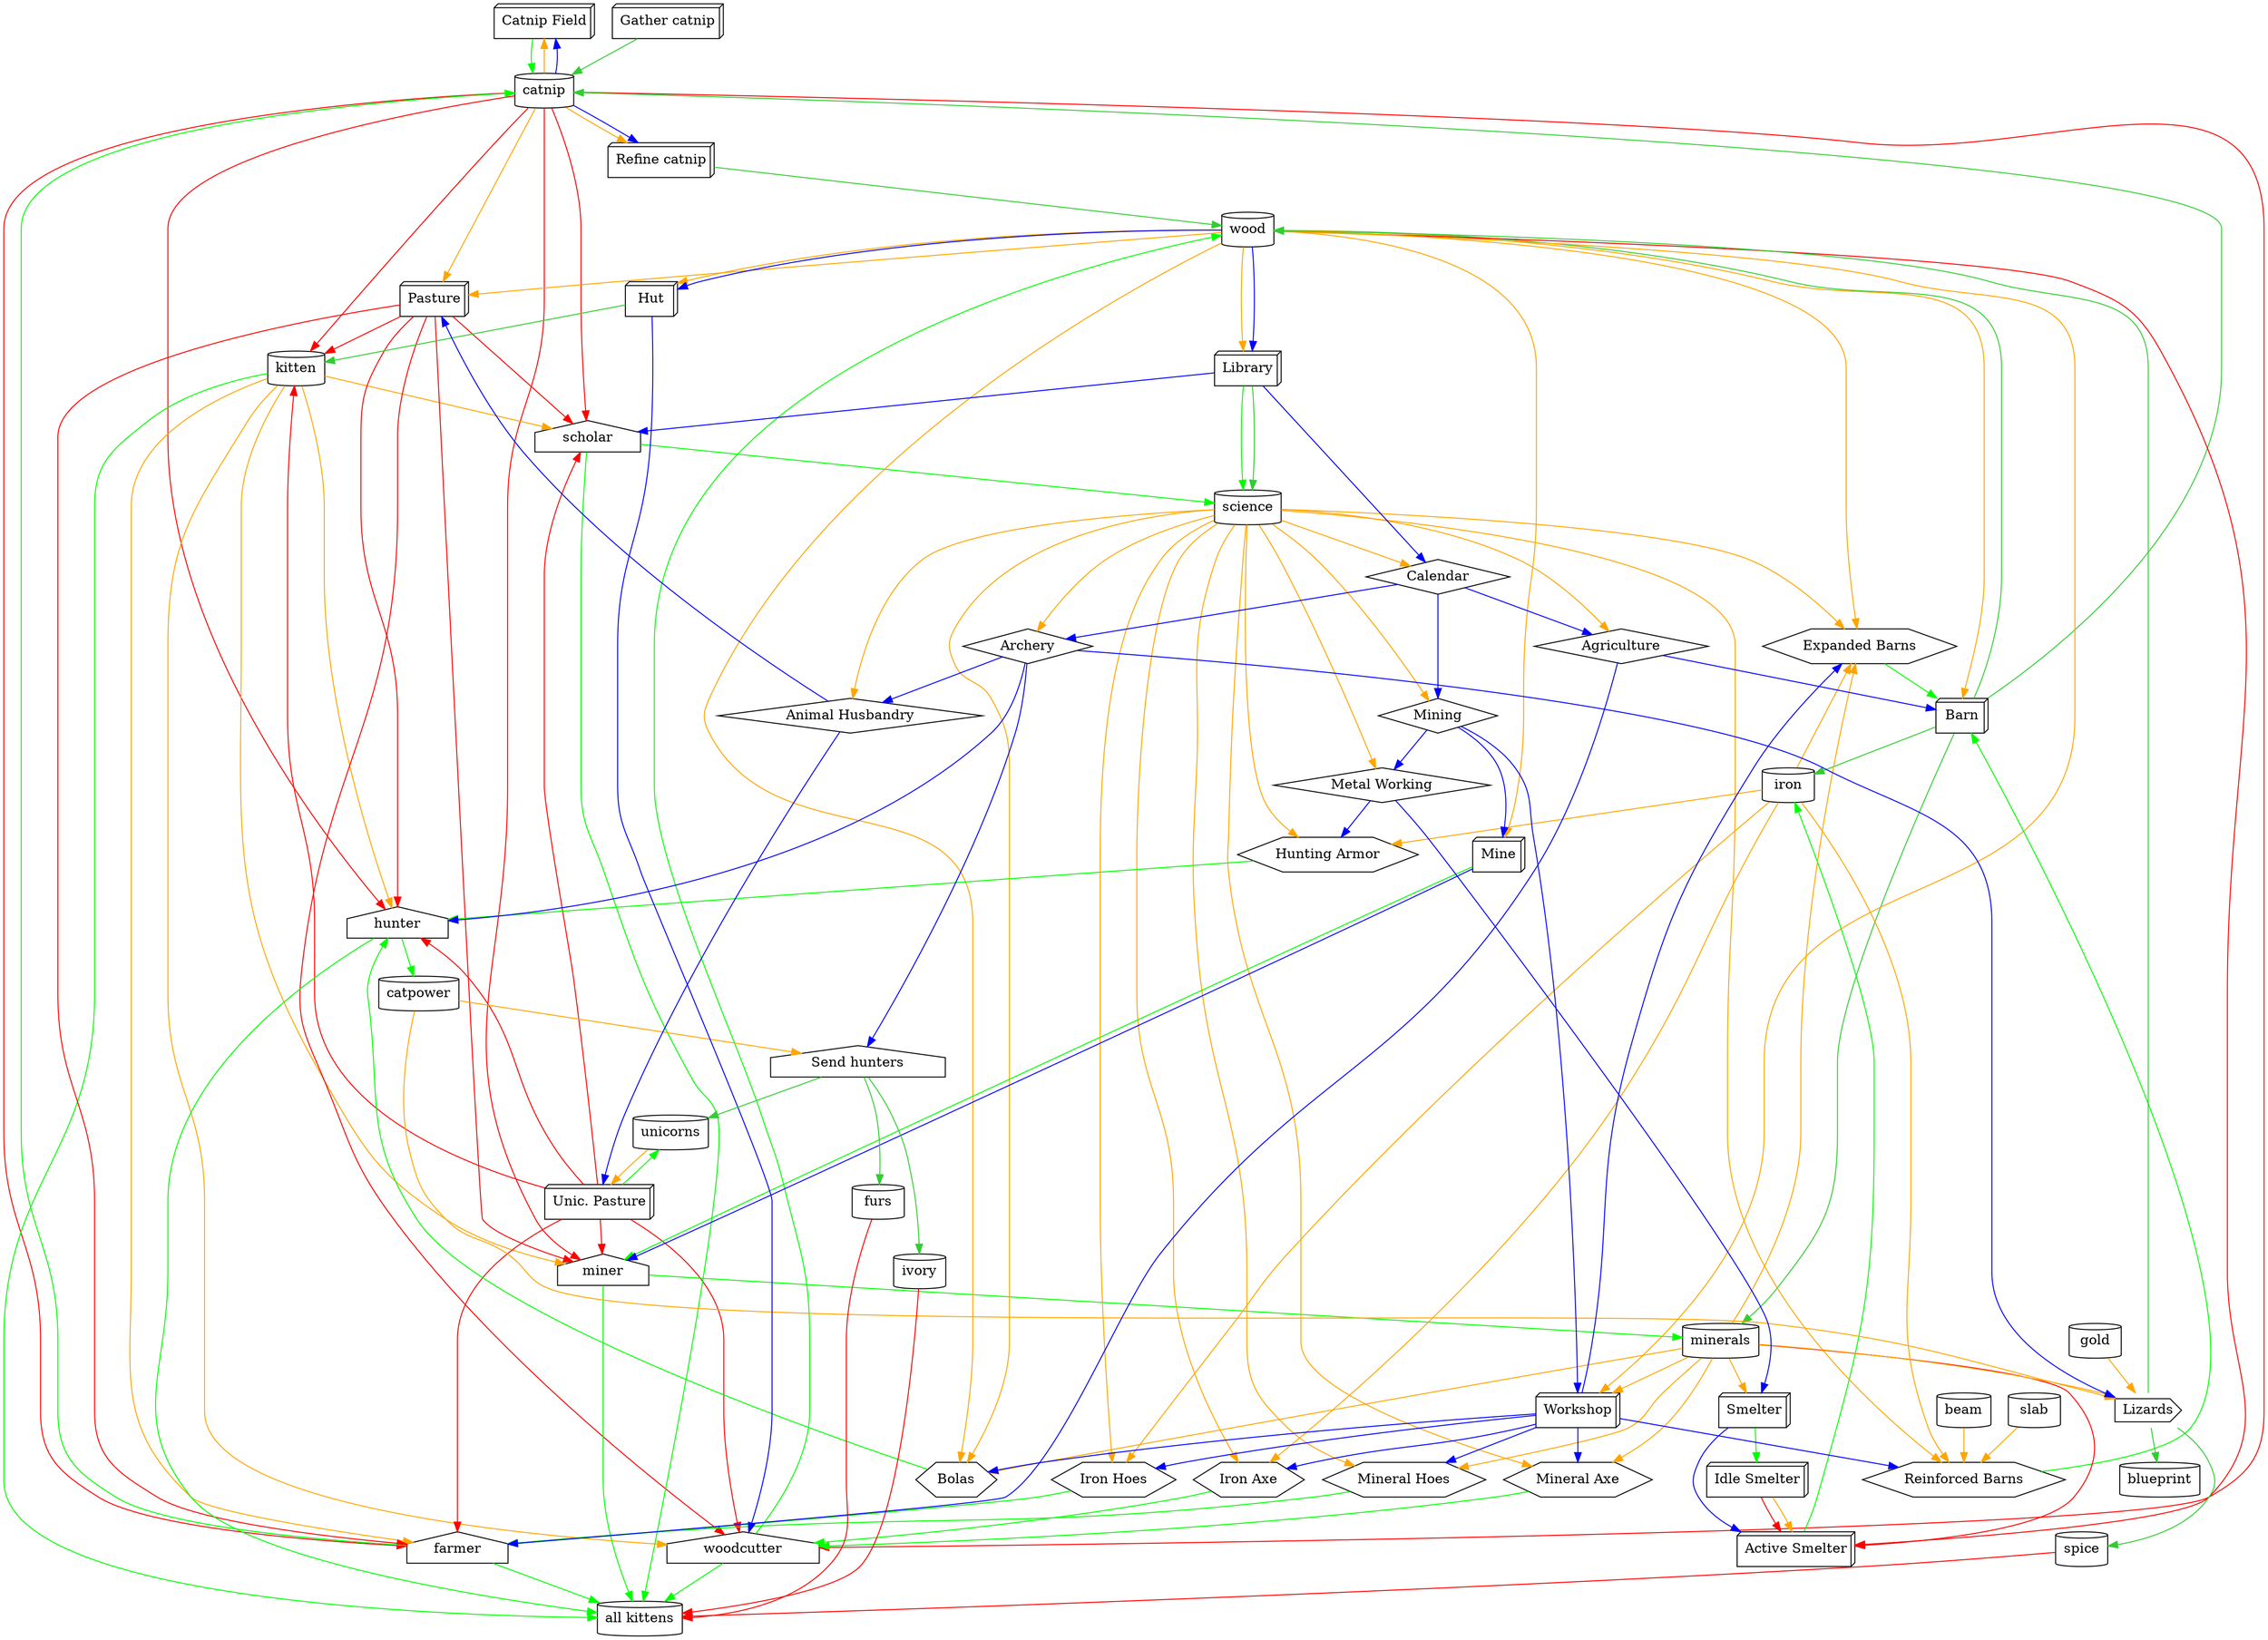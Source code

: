 digraph {
  "Catnip Field" -> "catnip" [color="green"];
  "catnip" -> "kitten" [color="red"];
  "Pasture" -> "kitten" [color="red"];
  "Unic. Pasture" -> "kitten" [color="red"];
  "catnip" -> "woodcutter" [color="red"];
  "Pasture" -> "woodcutter" [color="red"];
  "Unic. Pasture" -> "woodcutter" [color="red"];
  "catnip" -> "scholar" [color="red"];
  "Pasture" -> "scholar" [color="red"];
  "Unic. Pasture" -> "scholar" [color="red"];
  "catnip" -> "farmer" [color="red"];
  "Pasture" -> "farmer" [color="red"];
  "Unic. Pasture" -> "farmer" [color="red"];
  "catnip" -> "hunter" [color="red"];
  "Pasture" -> "hunter" [color="red"];
  "Unic. Pasture" -> "hunter" [color="red"];
  "catnip" -> "miner" [color="red"];
  "Pasture" -> "miner" [color="red"];
  "Unic. Pasture" -> "miner" [color="red"];
  "farmer" -> "catnip" [color="green"];
  "Mineral Hoes" -> "farmer" [color="green"];
  "Iron Hoes" -> "farmer" [color="green"];
  "Barn" -> "catnip" [color="limegreen"];
  "woodcutter" -> "wood" [color="green"];
  "Mineral Axe" -> "woodcutter" [color="green"];
  "Iron Axe" -> "woodcutter" [color="green"];
  "wood" -> "Active Smelter" [color="red"];
  "Barn" -> "wood" [color="limegreen"];
  "Expanded Barns" -> "Barn" [color="green"];
  "Reinforced Barns" -> "Barn" [color="green"];
  "scholar" -> "science" [color="green"];
  "Library" -> "science" [color="green"];
  "Library" -> "science" [color="limegreen"];
  "hunter" -> "catpower" [color="green"];
  "Bolas" -> "hunter" [color="green"];
  "Hunting Armor" -> "hunter" [color="green"];
  "miner" -> "minerals" [color="green"];
  "Mine" -> "miner" [color="green"];
  "minerals" -> "Active Smelter" [color="red"];
  "Barn" -> "minerals" [color="limegreen"];
  "Active Smelter" -> "iron" [color="green"];
  "Barn" -> "iron" [color="limegreen"];
  "kitten" -> "all kittens" [color="green"];
  "woodcutter" -> "all kittens" [color="green"];
  "scholar" -> "all kittens" [color="green"];
  "farmer" -> "all kittens" [color="green"];
  "hunter" -> "all kittens" [color="green"];
  "miner" -> "all kittens" [color="green"];
  "furs" -> "all kittens" [color="red"];
  "ivory" -> "all kittens" [color="red"];
  "spice" -> "all kittens" [color="red"];
  "Unic. Pasture" -> "unicorns" [color="green"];
  "Smelter" -> "Idle Smelter" [color="green"];
  "Idle Smelter" -> "Active Smelter" [color="red"];
  "Gather catnip" -> "catnip" [color="limegreen"];
  "catnip" -> "Refine catnip" [color="orange"];
  "Refine catnip" -> "wood" [color="limegreen"];
  "catnip" -> "Refine catnip" [color="blue"];
  "catnip" -> "Catnip Field" [color="orange"];
  "catnip" -> "Catnip Field" [color="blue"];
  "wood" -> "Hut" [color="orange"];
  "Hut" -> "kitten" [color="limegreen"];
  "wood" -> "Hut" [color="blue"];
  "wood" -> "Library" [color="orange"];
  "wood" -> "Library" [color="blue"];
  "wood" -> "Barn" [color="orange"];
  "Agriculture" -> "Barn" [color="blue"];
  "wood" -> "Mine" [color="orange"];
  "Mining" -> "Mine" [color="blue"];
  "wood" -> "Workshop" [color="orange"];
  "minerals" -> "Workshop" [color="orange"];
  "Mining" -> "Workshop" [color="blue"];
  "minerals" -> "Smelter" [color="orange"];
  "Metal Working" -> "Smelter" [color="blue"];
  "Idle Smelter" -> "Active Smelter" [color="orange"];
  "Smelter" -> "Active Smelter" [color="blue"];
  "catnip" -> "Pasture" [color="orange"];
  "wood" -> "Pasture" [color="orange"];
  "Animal Husbandry" -> "Pasture" [color="blue"];
  "unicorns" -> "Unic. Pasture" [color="orange"];
  "Animal Husbandry" -> "Unic. Pasture" [color="blue"];
  "kitten" -> "woodcutter" [color="orange"];
  "Hut" -> "woodcutter" [color="blue"];
  "kitten" -> "scholar" [color="orange"];
  "Library" -> "scholar" [color="blue"];
  "kitten" -> "farmer" [color="orange"];
  "Agriculture" -> "farmer" [color="blue"];
  "kitten" -> "hunter" [color="orange"];
  "Archery" -> "hunter" [color="blue"];
  "kitten" -> "miner" [color="orange"];
  "Mine" -> "miner" [color="blue"];
  "catpower" -> "Send hunters" [color="orange"];
  "Send hunters" -> "furs" [color="limegreen"];
  "Send hunters" -> "ivory" [color="limegreen"];
  "Send hunters" -> "unicorns" [color="limegreen"];
  "Archery" -> "Send hunters" [color="blue"];
  "catpower" -> "Lizards" [color="orange"];
  "gold" -> "Lizards" [color="orange"];
  "minerals" -> "Lizards" [color="orange"];
  "Lizards" -> "wood" [color="limegreen"];
  "Lizards" -> "blueprint" [color="limegreen"];
  "Lizards" -> "spice" [color="limegreen"];
  "Archery" -> "Lizards" [color="blue"];
  "science" -> "Calendar" [color="orange"];
  "Library" -> "Calendar" [color="blue"];
  "science" -> "Agriculture" [color="orange"];
  "Calendar" -> "Agriculture" [color="blue"];
  "science" -> "Archery" [color="orange"];
  "Calendar" -> "Archery" [color="blue"];
  "science" -> "Mining" [color="orange"];
  "Calendar" -> "Mining" [color="blue"];
  "science" -> "Animal Husbandry" [color="orange"];
  "Archery" -> "Animal Husbandry" [color="blue"];
  "science" -> "Metal Working" [color="orange"];
  "Mining" -> "Metal Working" [color="blue"];
  "minerals" -> "Mineral Hoes" [color="orange"];
  "science" -> "Mineral Hoes" [color="orange"];
  "Workshop" -> "Mineral Hoes" [color="blue"];
  "iron" -> "Iron Hoes" [color="orange"];
  "science" -> "Iron Hoes" [color="orange"];
  "Workshop" -> "Iron Hoes" [color="blue"];
  "minerals" -> "Mineral Axe" [color="orange"];
  "science" -> "Mineral Axe" [color="orange"];
  "Workshop" -> "Mineral Axe" [color="blue"];
  "iron" -> "Iron Axe" [color="orange"];
  "science" -> "Iron Axe" [color="orange"];
  "Workshop" -> "Iron Axe" [color="blue"];
  "wood" -> "Expanded Barns" [color="orange"];
  "minerals" -> "Expanded Barns" [color="orange"];
  "iron" -> "Expanded Barns" [color="orange"];
  "science" -> "Expanded Barns" [color="orange"];
  "Workshop" -> "Expanded Barns" [color="blue"];
  "iron" -> "Reinforced Barns" [color="orange"];
  "science" -> "Reinforced Barns" [color="orange"];
  "beam" -> "Reinforced Barns" [color="orange"];
  "slab" -> "Reinforced Barns" [color="orange"];
  "Workshop" -> "Reinforced Barns" [color="blue"];
  "wood" -> "Bolas" [color="orange"];
  "minerals" -> "Bolas" [color="orange"];
  "science" -> "Bolas" [color="orange"];
  "Workshop" -> "Bolas" [color="blue"];
  "iron" -> "Hunting Armor" [color="orange"];
  "science" -> "Hunting Armor" [color="orange"];
  "Metal Working" -> "Hunting Armor" [color="blue"];
  "catnip" [shape="cylinder"];
  "wood" [shape="cylinder"];
  "science" [shape="cylinder"];
  "catpower" [shape="cylinder"];
  "minerals" [shape="cylinder"];
  "iron" [shape="cylinder"];
  "gold" [shape="cylinder"];
  "kitten" [shape="cylinder"];
  "all kittens" [shape="cylinder"];
  "furs" [shape="cylinder"];
  "ivory" [shape="cylinder"];
  "spice" [shape="cylinder"];
  "beam" [shape="cylinder"];
  "slab" [shape="cylinder"];
  "unicorns" [shape="cylinder"];
  "blueprint" [shape="cylinder"];
  "Catnip Field" [shape="box3d"];
  "Hut" [shape="box3d"];
  "Library" [shape="box3d"];
  "Barn" [shape="box3d"];
  "Mine" [shape="box3d"];
  "Workshop" [shape="box3d"];
  "Smelter" [shape="box3d"];
  "Idle Smelter" [shape="box3d"];
  "Active Smelter" [shape="box3d"];
  "Pasture" [shape="box3d"];
  "Unic. Pasture" [shape="box3d"];
  "woodcutter" [shape="house"];
  "scholar" [shape="house"];
  "farmer" [shape="house"];
  "hunter" [shape="house"];
  "miner" [shape="house"];
  "Calendar" [shape="diamond"];
  "Agriculture" [shape="diamond"];
  "Archery" [shape="diamond"];
  "Mining" [shape="diamond"];
  "Animal Husbandry" [shape="diamond"];
  "Metal Working" [shape="diamond"];
  "Mineral Hoes" [shape="hexagon"];
  "Iron Hoes" [shape="hexagon"];
  "Mineral Axe" [shape="hexagon"];
  "Iron Axe" [shape="hexagon"];
  "Expanded Barns" [shape="hexagon"];
  "Reinforced Barns" [shape="hexagon"];
  "Bolas" [shape="hexagon"];
  "Hunting Armor" [shape="hexagon"];
  "Gather catnip" [shape="box3d"];
  "Refine catnip" [shape="box3d"];
  "Catnip Field" [shape="box3d"];
  "Hut" [shape="box3d"];
  "Library" [shape="box3d"];
  "Barn" [shape="box3d"];
  "Mine" [shape="box3d"];
  "Workshop" [shape="box3d"];
  "Smelter" [shape="box3d"];
  "Active Smelter" [shape="box3d"];
  "Pasture" [shape="box3d"];
  "Unic. Pasture" [shape="box3d"];
  "woodcutter" [shape="house"];
  "scholar" [shape="house"];
  "farmer" [shape="house"];
  "hunter" [shape="house"];
  "miner" [shape="house"];
  "Send hunters" [shape="house"];
  "Lizards" [shape="cds"];
  "Calendar" [shape="diamond"];
  "Agriculture" [shape="diamond"];
  "Archery" [shape="diamond"];
  "Mining" [shape="diamond"];
  "Animal Husbandry" [shape="diamond"];
  "Metal Working" [shape="diamond"];
  "Mineral Hoes" [shape="hexagon"];
  "Iron Hoes" [shape="hexagon"];
  "Mineral Axe" [shape="hexagon"];
  "Iron Axe" [shape="hexagon"];
  "Expanded Barns" [shape="hexagon"];
  "Reinforced Barns" [shape="hexagon"];
  "Bolas" [shape="hexagon"];
  "Hunting Armor" [shape="hexagon"];
}
